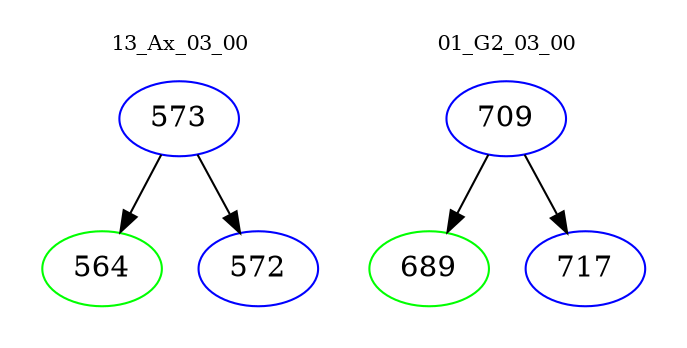 digraph{
subgraph cluster_0 {
color = white
label = "13_Ax_03_00";
fontsize=10;
T0_573 [label="573", color="blue"]
T0_573 -> T0_564 [color="black"]
T0_564 [label="564", color="green"]
T0_573 -> T0_572 [color="black"]
T0_572 [label="572", color="blue"]
}
subgraph cluster_1 {
color = white
label = "01_G2_03_00";
fontsize=10;
T1_709 [label="709", color="blue"]
T1_709 -> T1_689 [color="black"]
T1_689 [label="689", color="green"]
T1_709 -> T1_717 [color="black"]
T1_717 [label="717", color="blue"]
}
}
